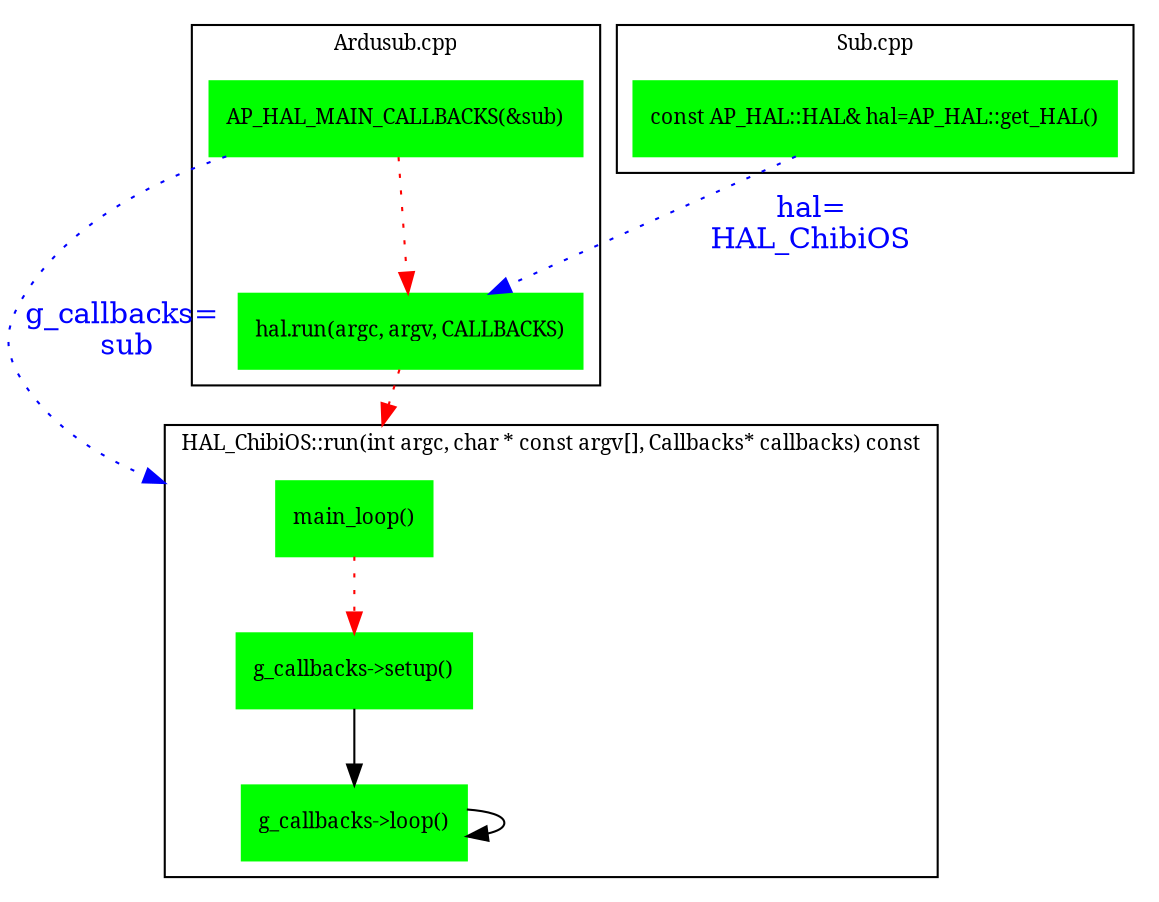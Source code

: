 digraph setup{
	graph [fontsize=10 fontname="SimSun" compound=true];
	node [shape=box,fontsize=10,fontname="SimSun",color=green,style=filled];
	//edge [fontsize=10 fontname="SimSun" color=blue];
	
	subgraph cluster_hal_run {
		label = "Ardusub.cpp";
		0.1 [label="AP_HAL_MAIN_CALLBACKS(&sub)"];
		0.2 [label="hal.run(argc, argv, CALLBACKS)"];
		edge[color = red,style = dotted];
		0.1->0.2
	}
	subgraph cluster_get_HAL{
		label = "Sub.cpp";
		1.1 [label="const AP_HAL::HAL& hal=AP_HAL::get_HAL()"];
	}
	subgraph cluster_HAL_ChibiOS_run{
		label = "HAL_ChibiOS::run(int argc, char * const argv[], Callbacks* callbacks) const";
		2.1 [label="main_loop()"];
		2.2 [label="g_callbacks->setup()"];
		2.3 [label="g_callbacks->loop()"];
		edge[color = red,style = dotted];
		2.1->2.2
		edge[color = black,style = line];
		2.2->2.3->2.3
	}
	
	1.1->0.2 [color = blue,style = dotted,label="hal=\nHAL_ChibiOS",fontcolor=blue]
	0.2->2.1 [color = red,style = dotted,ltail=0.2,lhead=cluster_HAL_ChibiOS_run]
	0.1->2.1 [color = blue,style = dotted,ltail=0.1,lhead=cluster_HAL_ChibiOS_run,label="g_callbacks=\n sub",fontcolor=blue]
	

}
